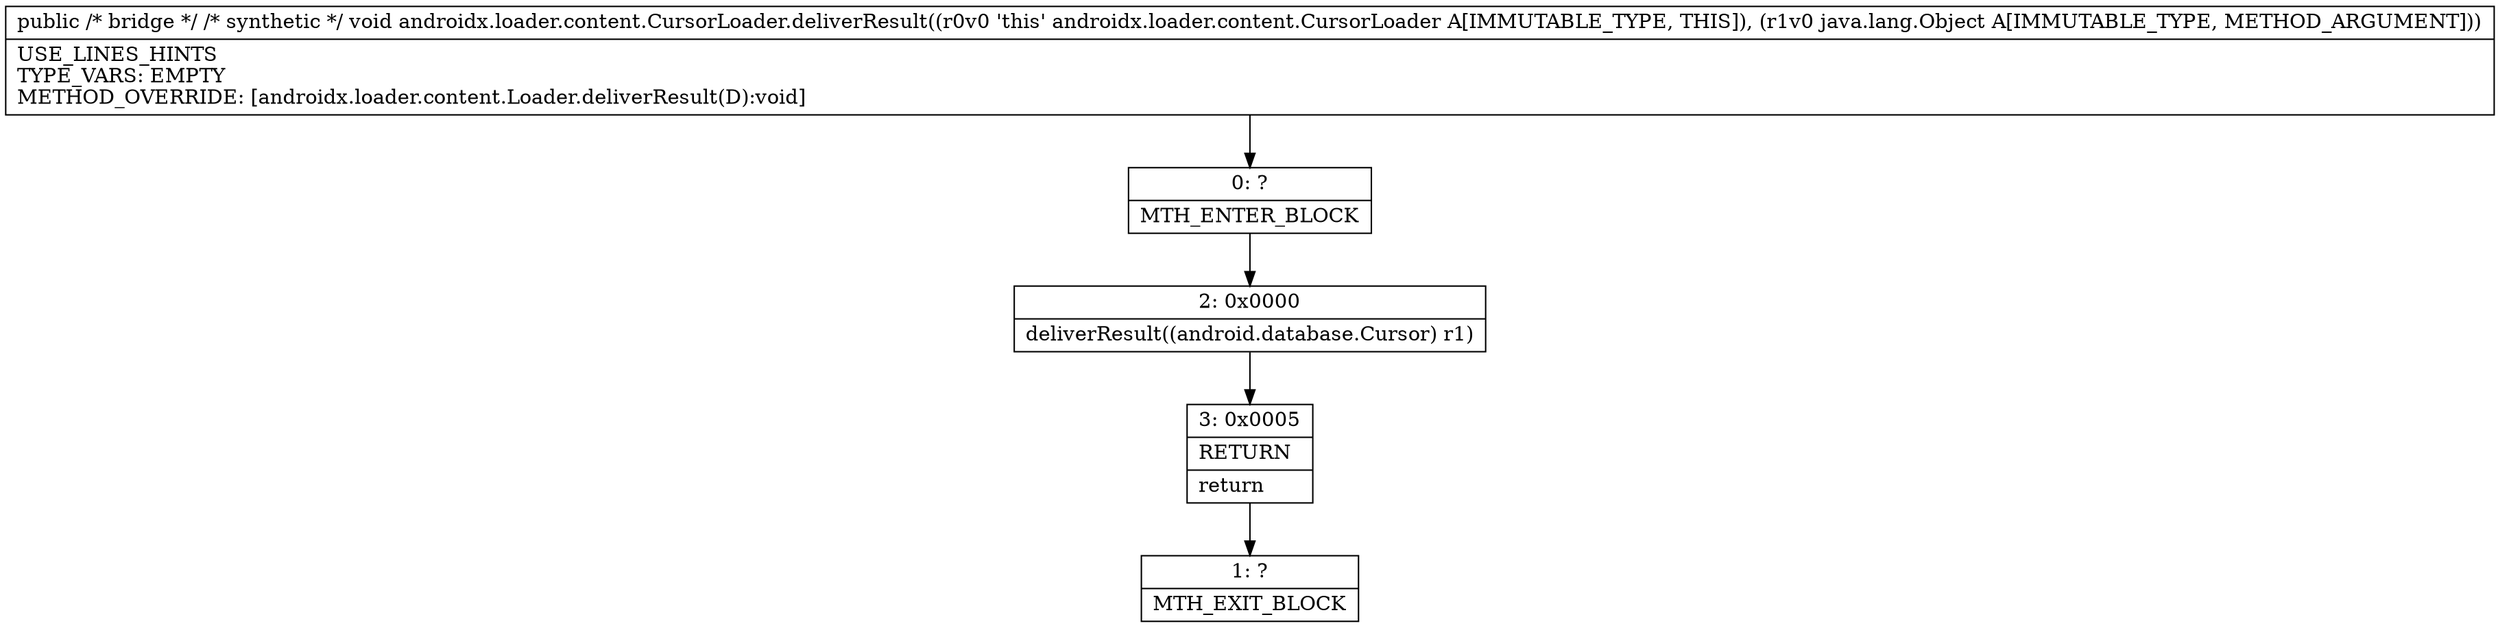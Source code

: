digraph "CFG forandroidx.loader.content.CursorLoader.deliverResult(Ljava\/lang\/Object;)V" {
Node_0 [shape=record,label="{0\:\ ?|MTH_ENTER_BLOCK\l}"];
Node_2 [shape=record,label="{2\:\ 0x0000|deliverResult((android.database.Cursor) r1)\l}"];
Node_3 [shape=record,label="{3\:\ 0x0005|RETURN\l|return\l}"];
Node_1 [shape=record,label="{1\:\ ?|MTH_EXIT_BLOCK\l}"];
MethodNode[shape=record,label="{public \/* bridge *\/ \/* synthetic *\/ void androidx.loader.content.CursorLoader.deliverResult((r0v0 'this' androidx.loader.content.CursorLoader A[IMMUTABLE_TYPE, THIS]), (r1v0 java.lang.Object A[IMMUTABLE_TYPE, METHOD_ARGUMENT]))  | USE_LINES_HINTS\lTYPE_VARS: EMPTY\lMETHOD_OVERRIDE: [androidx.loader.content.Loader.deliverResult(D):void]\l}"];
MethodNode -> Node_0;Node_0 -> Node_2;
Node_2 -> Node_3;
Node_3 -> Node_1;
}

